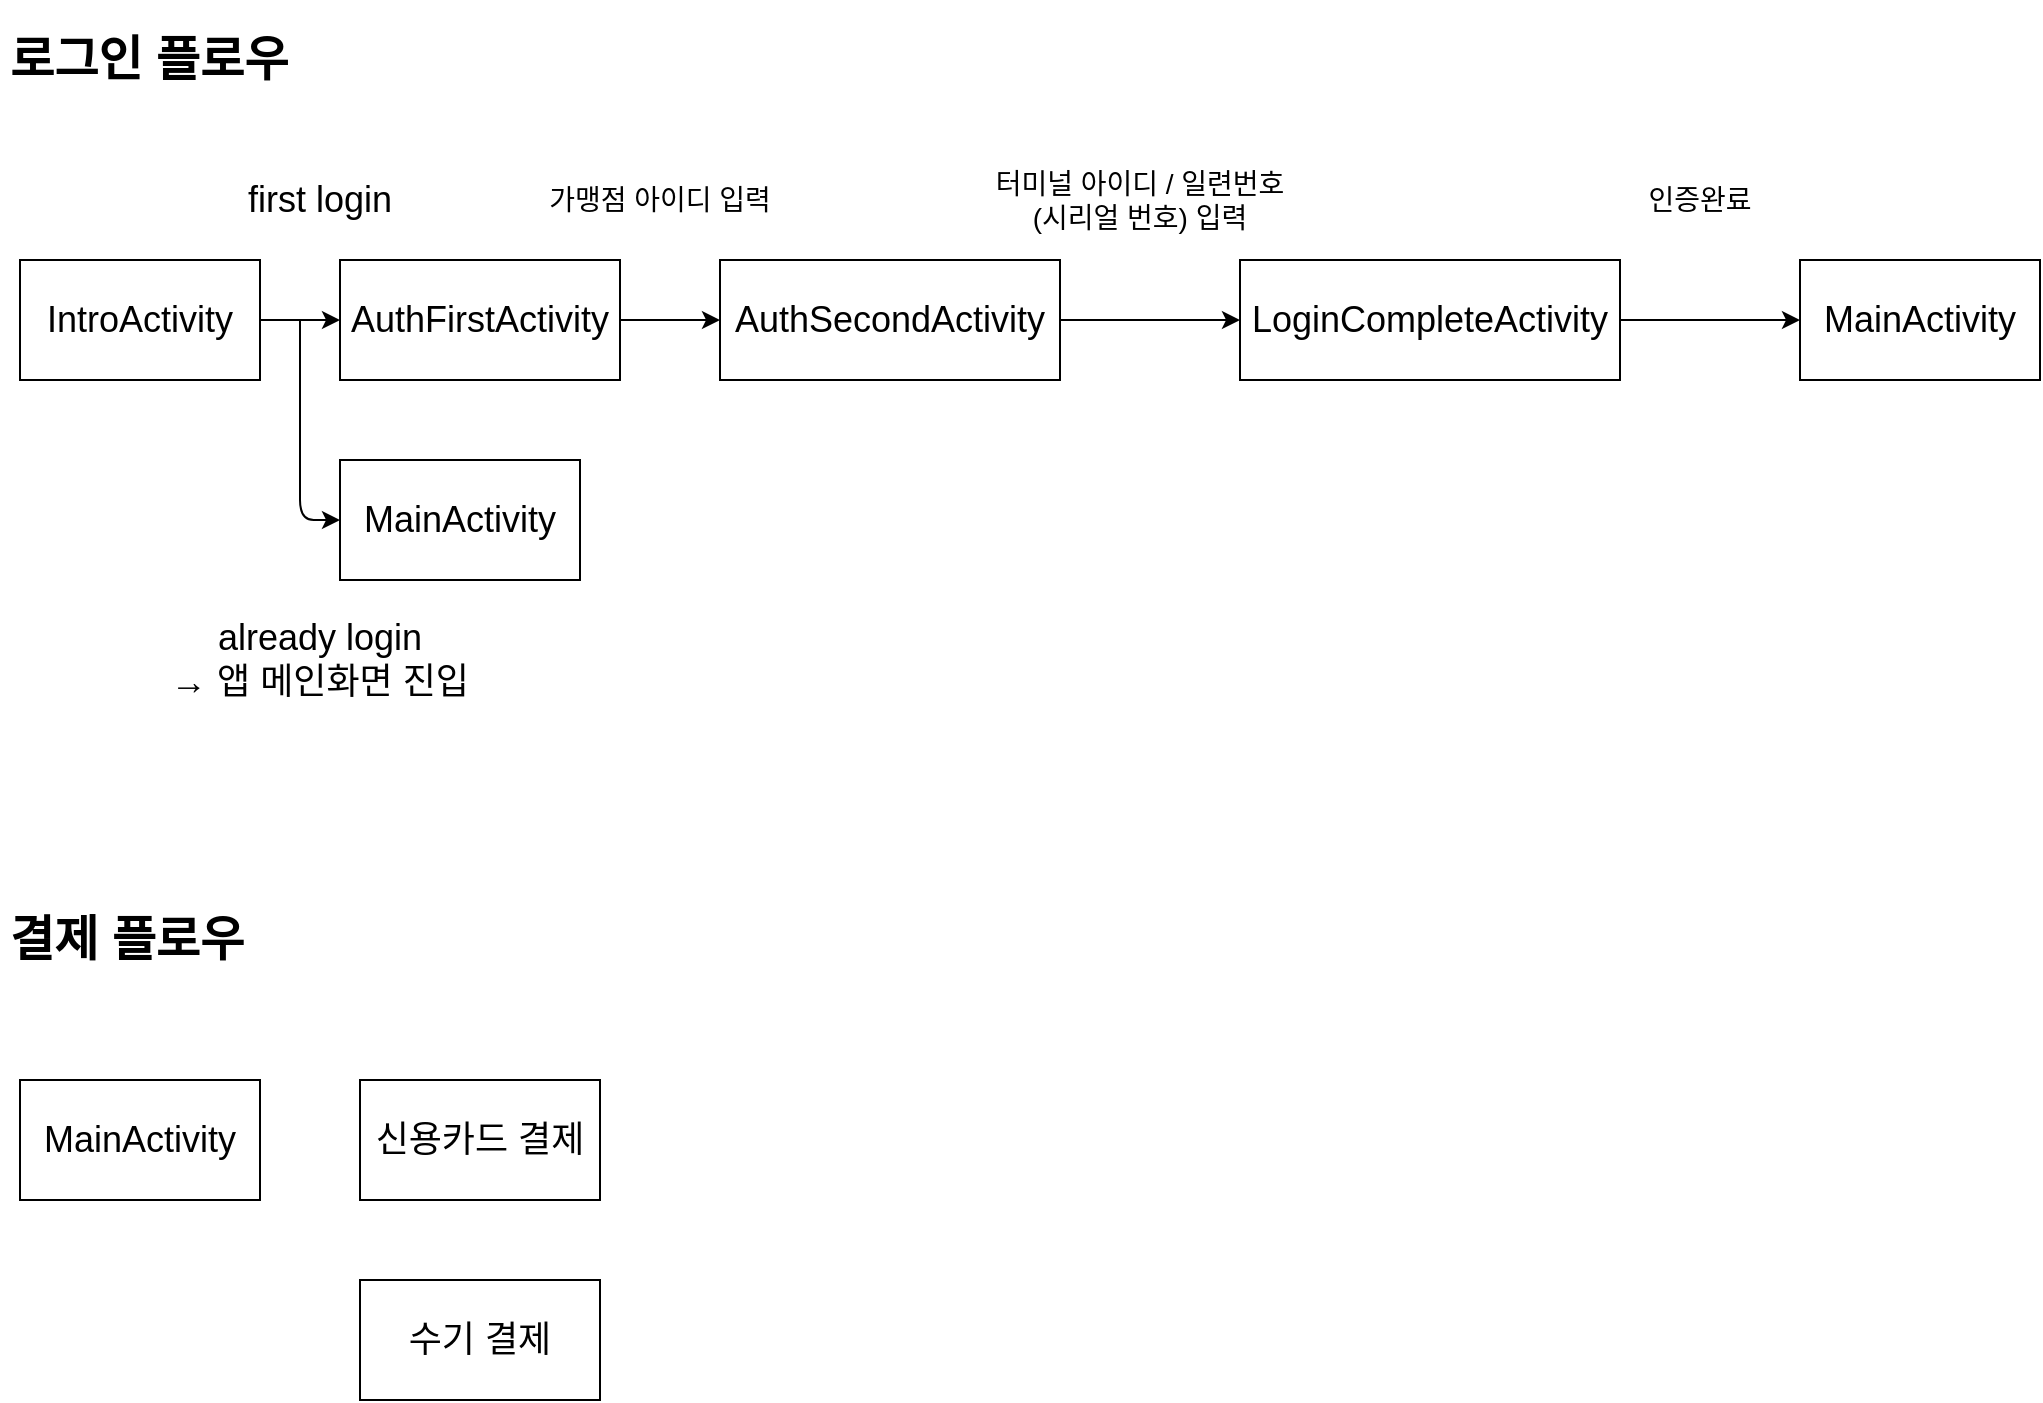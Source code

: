 <mxfile version="13.9.9" type="github">
  <diagram id="XsG1NGjMLy8Txl2xfddT" name="Page-1">
    <mxGraphModel dx="1477" dy="722" grid="1" gridSize="10" guides="1" tooltips="1" connect="1" arrows="1" fold="1" page="1" pageScale="1" pageWidth="1100" pageHeight="850" math="0" shadow="0">
      <root>
        <mxCell id="0" />
        <mxCell id="1" parent="0" />
        <mxCell id="rkTGoCr_PCal79WlTi9f-8" style="edgeStyle=orthogonalEdgeStyle;rounded=0;orthogonalLoop=1;jettySize=auto;html=1;" edge="1" parent="1" source="rkTGoCr_PCal79WlTi9f-4" target="rkTGoCr_PCal79WlTi9f-5">
          <mxGeometry relative="1" as="geometry" />
        </mxCell>
        <mxCell id="rkTGoCr_PCal79WlTi9f-4" value="&lt;font style=&quot;font-size: 18px&quot;&gt;IntroActivity&lt;/font&gt;" style="rounded=0;whiteSpace=wrap;html=1;" vertex="1" parent="1">
          <mxGeometry x="50" y="150" width="120" height="60" as="geometry" />
        </mxCell>
        <mxCell id="rkTGoCr_PCal79WlTi9f-24" value="" style="edgeStyle=orthogonalEdgeStyle;rounded=0;orthogonalLoop=1;jettySize=auto;html=1;" edge="1" parent="1" source="rkTGoCr_PCal79WlTi9f-5" target="rkTGoCr_PCal79WlTi9f-16">
          <mxGeometry relative="1" as="geometry" />
        </mxCell>
        <mxCell id="rkTGoCr_PCal79WlTi9f-5" value="&lt;font style=&quot;font-size: 18px&quot;&gt;AuthFirstActivity&lt;/font&gt;" style="rounded=0;whiteSpace=wrap;html=1;" vertex="1" parent="1">
          <mxGeometry x="210" y="150" width="140" height="60" as="geometry" />
        </mxCell>
        <mxCell id="rkTGoCr_PCal79WlTi9f-6" value="&lt;font style=&quot;font-size: 18px&quot;&gt;MainActivity&lt;/font&gt;" style="rounded=0;whiteSpace=wrap;html=1;" vertex="1" parent="1">
          <mxGeometry x="210" y="250" width="120" height="60" as="geometry" />
        </mxCell>
        <mxCell id="rkTGoCr_PCal79WlTi9f-11" value="&lt;h1&gt;로그인 플로우&lt;/h1&gt;" style="text;html=1;strokeColor=none;fillColor=none;spacing=5;spacingTop=-20;whiteSpace=wrap;overflow=hidden;rounded=0;" vertex="1" parent="1">
          <mxGeometry x="40" y="30" width="160" height="40" as="geometry" />
        </mxCell>
        <mxCell id="rkTGoCr_PCal79WlTi9f-12" value="&lt;h1&gt;결제 플로우&lt;/h1&gt;" style="text;html=1;strokeColor=none;fillColor=none;spacing=5;spacingTop=-20;whiteSpace=wrap;overflow=hidden;rounded=0;" vertex="1" parent="1">
          <mxGeometry x="40" y="470" width="160" height="40" as="geometry" />
        </mxCell>
        <mxCell id="rkTGoCr_PCal79WlTi9f-13" value="&lt;span style=&quot;font-size: 18px&quot;&gt;first login&lt;/span&gt;" style="text;html=1;strokeColor=none;fillColor=none;align=center;verticalAlign=middle;whiteSpace=wrap;rounded=0;" vertex="1" parent="1">
          <mxGeometry x="130" y="100" width="140" height="40" as="geometry" />
        </mxCell>
        <mxCell id="rkTGoCr_PCal79WlTi9f-14" value="" style="endArrow=classic;html=1;entryX=0;entryY=0.5;entryDx=0;entryDy=0;" edge="1" parent="1" target="rkTGoCr_PCal79WlTi9f-6">
          <mxGeometry width="50" height="50" relative="1" as="geometry">
            <mxPoint x="190" y="180" as="sourcePoint" />
            <mxPoint x="190" y="280" as="targetPoint" />
            <Array as="points">
              <mxPoint x="190" y="280" />
            </Array>
          </mxGeometry>
        </mxCell>
        <mxCell id="rkTGoCr_PCal79WlTi9f-15" value="&lt;span style=&quot;font-size: 18px&quot;&gt;already login&lt;br&gt;→ 앱 메인화면 진입&lt;br&gt;&lt;/span&gt;" style="text;html=1;strokeColor=none;fillColor=none;align=center;verticalAlign=middle;whiteSpace=wrap;rounded=0;" vertex="1" parent="1">
          <mxGeometry x="110" y="330" width="180" height="40" as="geometry" />
        </mxCell>
        <mxCell id="rkTGoCr_PCal79WlTi9f-25" value="" style="edgeStyle=orthogonalEdgeStyle;rounded=0;orthogonalLoop=1;jettySize=auto;html=1;" edge="1" parent="1" source="rkTGoCr_PCal79WlTi9f-16" target="rkTGoCr_PCal79WlTi9f-20">
          <mxGeometry relative="1" as="geometry" />
        </mxCell>
        <mxCell id="rkTGoCr_PCal79WlTi9f-16" value="&lt;font style=&quot;font-size: 18px&quot;&gt;AuthSecondActivity&lt;/font&gt;" style="rounded=0;whiteSpace=wrap;html=1;" vertex="1" parent="1">
          <mxGeometry x="400" y="150" width="170" height="60" as="geometry" />
        </mxCell>
        <mxCell id="rkTGoCr_PCal79WlTi9f-17" value="&lt;font style=&quot;font-size: 14px&quot;&gt;가맹점 아이디 입력&lt;/font&gt;" style="text;html=1;strokeColor=none;fillColor=none;align=center;verticalAlign=middle;whiteSpace=wrap;rounded=0;" vertex="1" parent="1">
          <mxGeometry x="300" y="100" width="140" height="40" as="geometry" />
        </mxCell>
        <mxCell id="rkTGoCr_PCal79WlTi9f-18" value="&lt;font style=&quot;font-size: 14px&quot;&gt;터미널 아이디 / 일련번호(시리얼 번호) 입력&lt;/font&gt;" style="text;html=1;strokeColor=none;fillColor=none;align=center;verticalAlign=middle;whiteSpace=wrap;rounded=0;" vertex="1" parent="1">
          <mxGeometry x="530" y="100" width="160" height="40" as="geometry" />
        </mxCell>
        <mxCell id="rkTGoCr_PCal79WlTi9f-26" value="" style="edgeStyle=orthogonalEdgeStyle;rounded=0;orthogonalLoop=1;jettySize=auto;html=1;" edge="1" parent="1" source="rkTGoCr_PCal79WlTi9f-20" target="rkTGoCr_PCal79WlTi9f-22">
          <mxGeometry relative="1" as="geometry" />
        </mxCell>
        <mxCell id="rkTGoCr_PCal79WlTi9f-20" value="&lt;font style=&quot;font-size: 18px&quot;&gt;LoginCompleteActivity&lt;/font&gt;" style="rounded=0;whiteSpace=wrap;html=1;" vertex="1" parent="1">
          <mxGeometry x="660" y="150" width="190" height="60" as="geometry" />
        </mxCell>
        <mxCell id="rkTGoCr_PCal79WlTi9f-21" value="&lt;font style=&quot;font-size: 14px&quot;&gt;인증완료&lt;/font&gt;" style="text;html=1;strokeColor=none;fillColor=none;align=center;verticalAlign=middle;whiteSpace=wrap;rounded=0;" vertex="1" parent="1">
          <mxGeometry x="820" y="100" width="140" height="40" as="geometry" />
        </mxCell>
        <mxCell id="rkTGoCr_PCal79WlTi9f-22" value="&lt;font style=&quot;font-size: 18px&quot;&gt;MainActivity&lt;/font&gt;" style="rounded=0;whiteSpace=wrap;html=1;" vertex="1" parent="1">
          <mxGeometry x="940" y="150" width="120" height="60" as="geometry" />
        </mxCell>
        <mxCell id="rkTGoCr_PCal79WlTi9f-23" value="&lt;font style=&quot;font-size: 18px&quot;&gt;MainActivity&lt;/font&gt;" style="rounded=0;whiteSpace=wrap;html=1;" vertex="1" parent="1">
          <mxGeometry x="50" y="560" width="120" height="60" as="geometry" />
        </mxCell>
        <mxCell id="rkTGoCr_PCal79WlTi9f-27" value="&lt;font style=&quot;font-size: 18px&quot;&gt;신용카드 결제&lt;/font&gt;" style="rounded=0;whiteSpace=wrap;html=1;" vertex="1" parent="1">
          <mxGeometry x="220" y="560" width="120" height="60" as="geometry" />
        </mxCell>
        <mxCell id="rkTGoCr_PCal79WlTi9f-28" value="&lt;font style=&quot;font-size: 18px&quot;&gt;수기 결제&lt;/font&gt;" style="rounded=0;whiteSpace=wrap;html=1;" vertex="1" parent="1">
          <mxGeometry x="220" y="660" width="120" height="60" as="geometry" />
        </mxCell>
      </root>
    </mxGraphModel>
  </diagram>
</mxfile>
